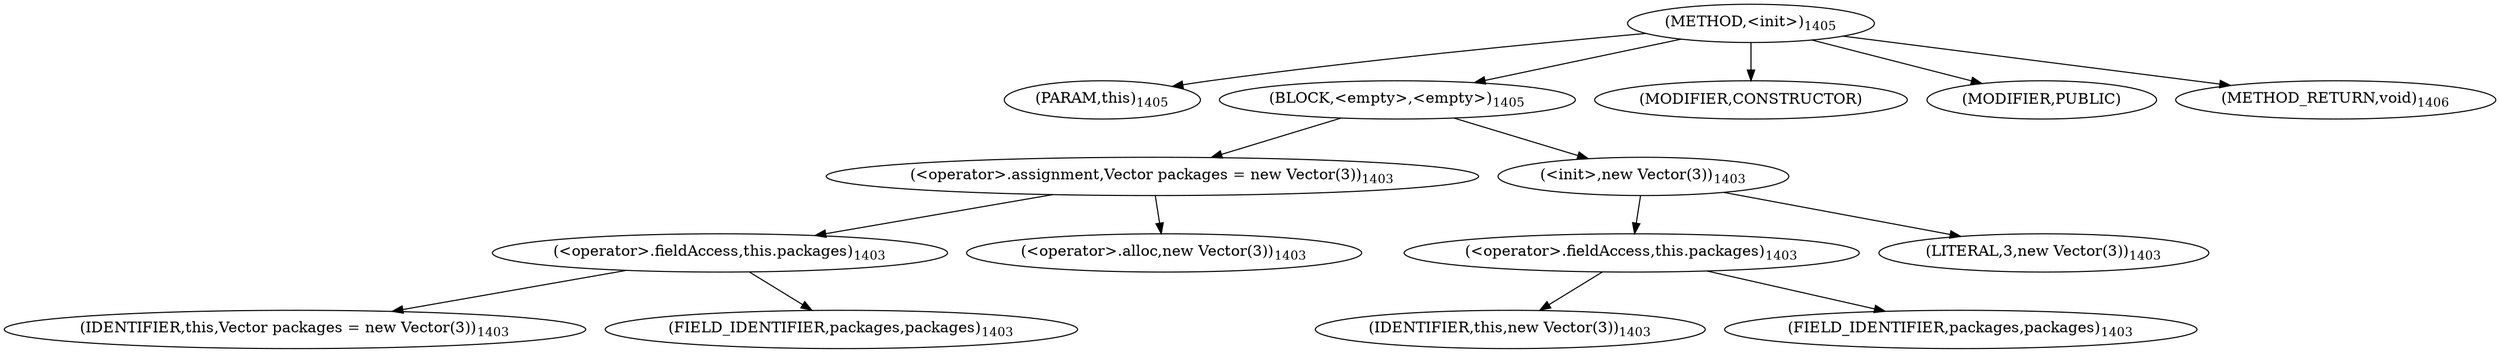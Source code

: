 digraph "&lt;init&gt;" {  
"2627" [label = <(METHOD,&lt;init&gt;)<SUB>1405</SUB>> ]
"2628" [label = <(PARAM,this)<SUB>1405</SUB>> ]
"2629" [label = <(BLOCK,&lt;empty&gt;,&lt;empty&gt;)<SUB>1405</SUB>> ]
"2630" [label = <(&lt;operator&gt;.assignment,Vector packages = new Vector(3))<SUB>1403</SUB>> ]
"2631" [label = <(&lt;operator&gt;.fieldAccess,this.packages)<SUB>1403</SUB>> ]
"2632" [label = <(IDENTIFIER,this,Vector packages = new Vector(3))<SUB>1403</SUB>> ]
"2633" [label = <(FIELD_IDENTIFIER,packages,packages)<SUB>1403</SUB>> ]
"2634" [label = <(&lt;operator&gt;.alloc,new Vector(3))<SUB>1403</SUB>> ]
"2635" [label = <(&lt;init&gt;,new Vector(3))<SUB>1403</SUB>> ]
"2636" [label = <(&lt;operator&gt;.fieldAccess,this.packages)<SUB>1403</SUB>> ]
"2637" [label = <(IDENTIFIER,this,new Vector(3))<SUB>1403</SUB>> ]
"2638" [label = <(FIELD_IDENTIFIER,packages,packages)<SUB>1403</SUB>> ]
"2639" [label = <(LITERAL,3,new Vector(3))<SUB>1403</SUB>> ]
"2640" [label = <(MODIFIER,CONSTRUCTOR)> ]
"2641" [label = <(MODIFIER,PUBLIC)> ]
"2642" [label = <(METHOD_RETURN,void)<SUB>1406</SUB>> ]
  "2627" -> "2628" 
  "2627" -> "2629" 
  "2627" -> "2640" 
  "2627" -> "2641" 
  "2627" -> "2642" 
  "2629" -> "2630" 
  "2629" -> "2635" 
  "2630" -> "2631" 
  "2630" -> "2634" 
  "2631" -> "2632" 
  "2631" -> "2633" 
  "2635" -> "2636" 
  "2635" -> "2639" 
  "2636" -> "2637" 
  "2636" -> "2638" 
}
